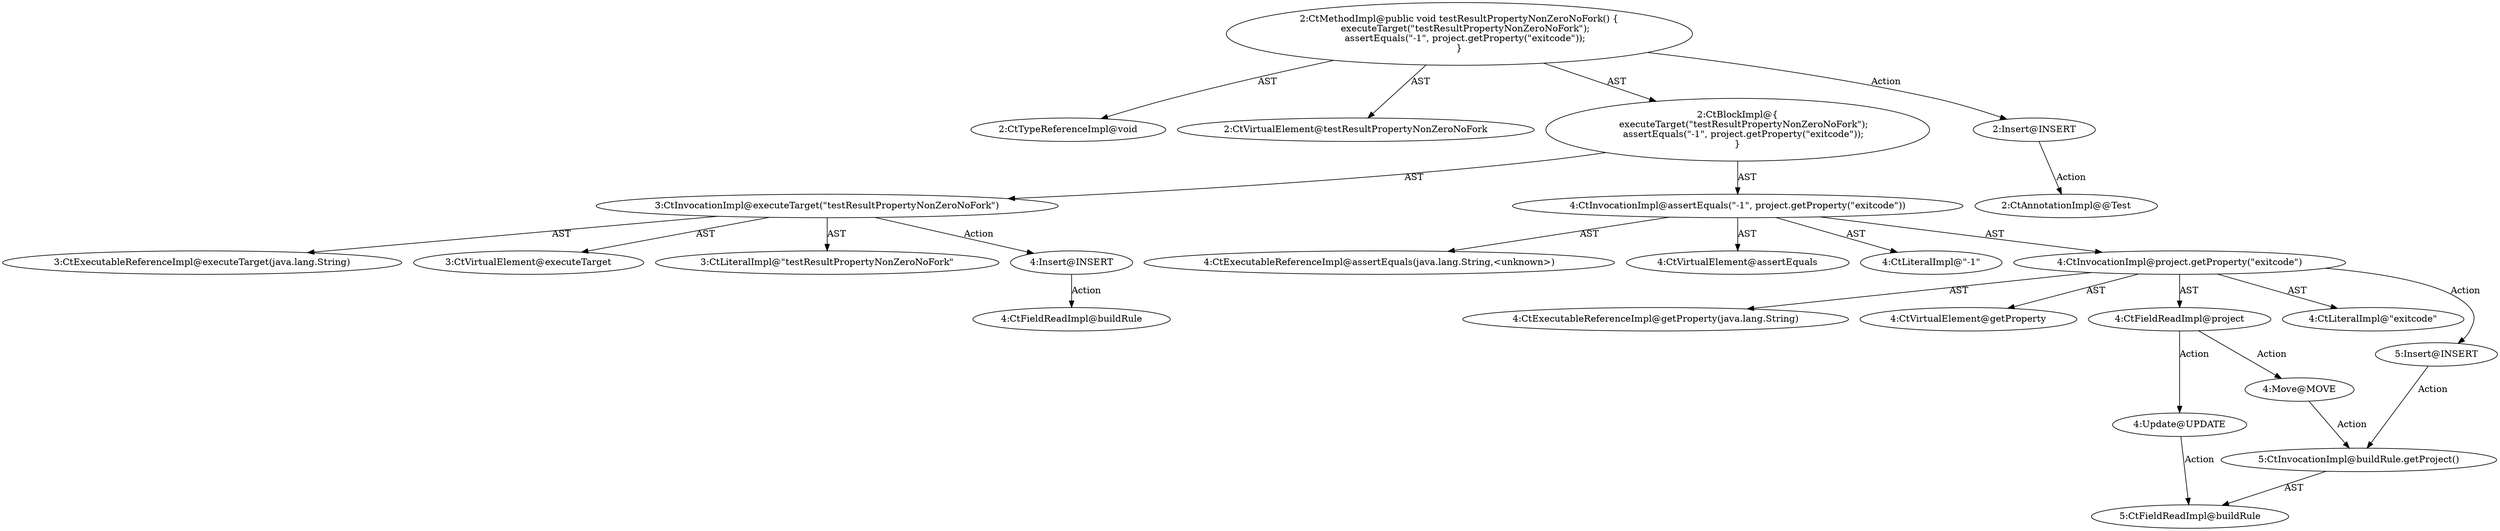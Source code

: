 digraph "testResultPropertyNonZeroNoFork#?" {
0 [label="2:CtTypeReferenceImpl@void" shape=ellipse]
1 [label="2:CtVirtualElement@testResultPropertyNonZeroNoFork" shape=ellipse]
2 [label="3:CtExecutableReferenceImpl@executeTarget(java.lang.String)" shape=ellipse]
3 [label="3:CtVirtualElement@executeTarget" shape=ellipse]
4 [label="3:CtLiteralImpl@\"testResultPropertyNonZeroNoFork\"" shape=ellipse]
5 [label="3:CtInvocationImpl@executeTarget(\"testResultPropertyNonZeroNoFork\")" shape=ellipse]
6 [label="4:CtExecutableReferenceImpl@assertEquals(java.lang.String,<unknown>)" shape=ellipse]
7 [label="4:CtVirtualElement@assertEquals" shape=ellipse]
8 [label="4:CtLiteralImpl@\"-1\"" shape=ellipse]
9 [label="4:CtExecutableReferenceImpl@getProperty(java.lang.String)" shape=ellipse]
10 [label="4:CtVirtualElement@getProperty" shape=ellipse]
11 [label="4:CtFieldReadImpl@project" shape=ellipse]
12 [label="4:CtLiteralImpl@\"exitcode\"" shape=ellipse]
13 [label="4:CtInvocationImpl@project.getProperty(\"exitcode\")" shape=ellipse]
14 [label="4:CtInvocationImpl@assertEquals(\"-1\", project.getProperty(\"exitcode\"))" shape=ellipse]
15 [label="2:CtBlockImpl@\{
    executeTarget(\"testResultPropertyNonZeroNoFork\");
    assertEquals(\"-1\", project.getProperty(\"exitcode\"));
\}" shape=ellipse]
16 [label="2:CtMethodImpl@public void testResultPropertyNonZeroNoFork() \{
    executeTarget(\"testResultPropertyNonZeroNoFork\");
    assertEquals(\"-1\", project.getProperty(\"exitcode\"));
\}" shape=ellipse]
17 [label="4:Update@UPDATE" shape=ellipse]
18 [label="5:CtFieldReadImpl@buildRule" shape=ellipse]
19 [label="2:Insert@INSERT" shape=ellipse]
20 [label="2:CtAnnotationImpl@@Test" shape=ellipse]
21 [label="4:Insert@INSERT" shape=ellipse]
22 [label="4:CtFieldReadImpl@buildRule" shape=ellipse]
23 [label="5:Insert@INSERT" shape=ellipse]
24 [label="5:CtInvocationImpl@buildRule.getProject()" shape=ellipse]
25 [label="4:Move@MOVE" shape=ellipse]
5 -> 3 [label="AST"];
5 -> 2 [label="AST"];
5 -> 4 [label="AST"];
5 -> 21 [label="Action"];
11 -> 17 [label="Action"];
11 -> 25 [label="Action"];
13 -> 10 [label="AST"];
13 -> 11 [label="AST"];
13 -> 9 [label="AST"];
13 -> 12 [label="AST"];
13 -> 23 [label="Action"];
14 -> 7 [label="AST"];
14 -> 6 [label="AST"];
14 -> 8 [label="AST"];
14 -> 13 [label="AST"];
15 -> 5 [label="AST"];
15 -> 14 [label="AST"];
16 -> 1 [label="AST"];
16 -> 0 [label="AST"];
16 -> 15 [label="AST"];
16 -> 19 [label="Action"];
17 -> 18 [label="Action"];
19 -> 20 [label="Action"];
21 -> 22 [label="Action"];
23 -> 24 [label="Action"];
24 -> 18 [label="AST"];
25 -> 24 [label="Action"];
}